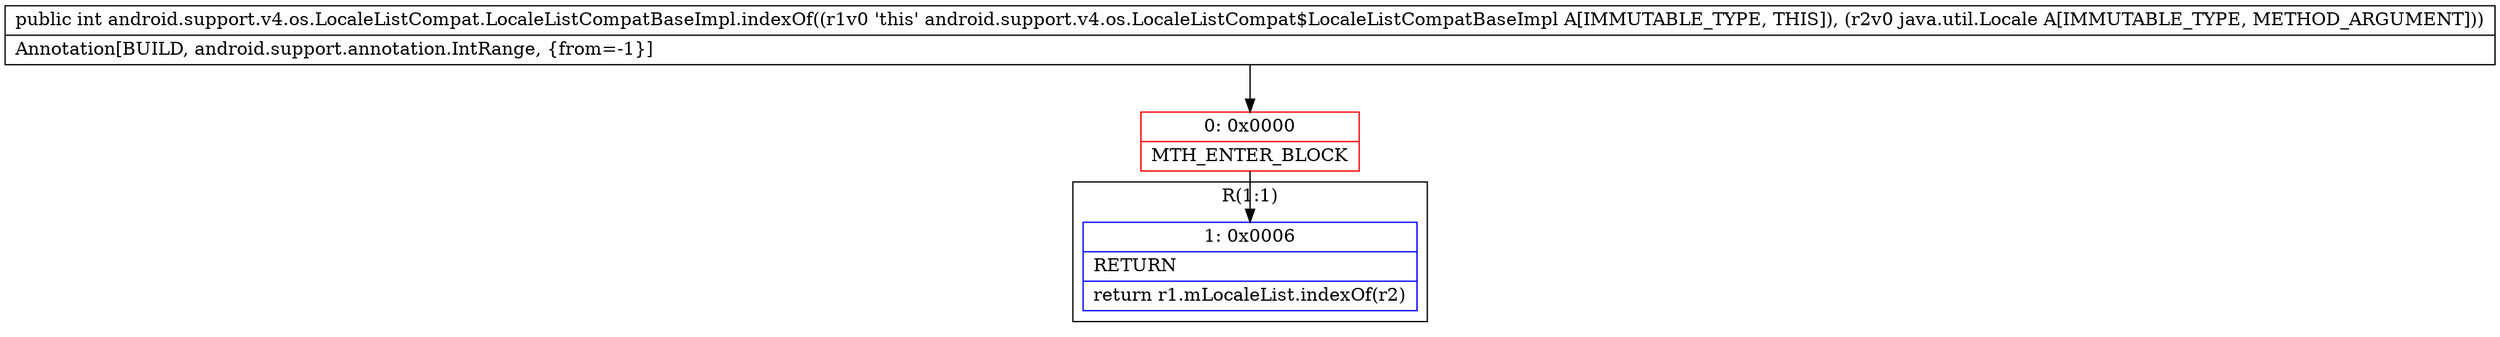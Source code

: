 digraph "CFG forandroid.support.v4.os.LocaleListCompat.LocaleListCompatBaseImpl.indexOf(Ljava\/util\/Locale;)I" {
subgraph cluster_Region_1101879487 {
label = "R(1:1)";
node [shape=record,color=blue];
Node_1 [shape=record,label="{1\:\ 0x0006|RETURN\l|return r1.mLocaleList.indexOf(r2)\l}"];
}
Node_0 [shape=record,color=red,label="{0\:\ 0x0000|MTH_ENTER_BLOCK\l}"];
MethodNode[shape=record,label="{public int android.support.v4.os.LocaleListCompat.LocaleListCompatBaseImpl.indexOf((r1v0 'this' android.support.v4.os.LocaleListCompat$LocaleListCompatBaseImpl A[IMMUTABLE_TYPE, THIS]), (r2v0 java.util.Locale A[IMMUTABLE_TYPE, METHOD_ARGUMENT]))  | Annotation[BUILD, android.support.annotation.IntRange, \{from=\-1\}]\l}"];
MethodNode -> Node_0;
Node_0 -> Node_1;
}

